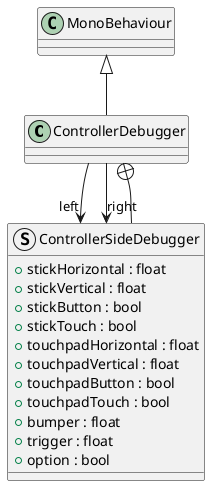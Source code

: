 @startuml
class ControllerDebugger {
}
struct ControllerSideDebugger {
    + stickHorizontal : float
    + stickVertical : float
    + stickButton : bool
    + stickTouch : bool
    + touchpadHorizontal : float
    + touchpadVertical : float
    + touchpadButton : bool
    + touchpadTouch : bool
    + bumper : float
    + trigger : float
    + option : bool
}
MonoBehaviour <|-- ControllerDebugger
ControllerDebugger --> "left" ControllerSideDebugger
ControllerDebugger --> "right" ControllerSideDebugger
ControllerDebugger +-- ControllerSideDebugger
@enduml
